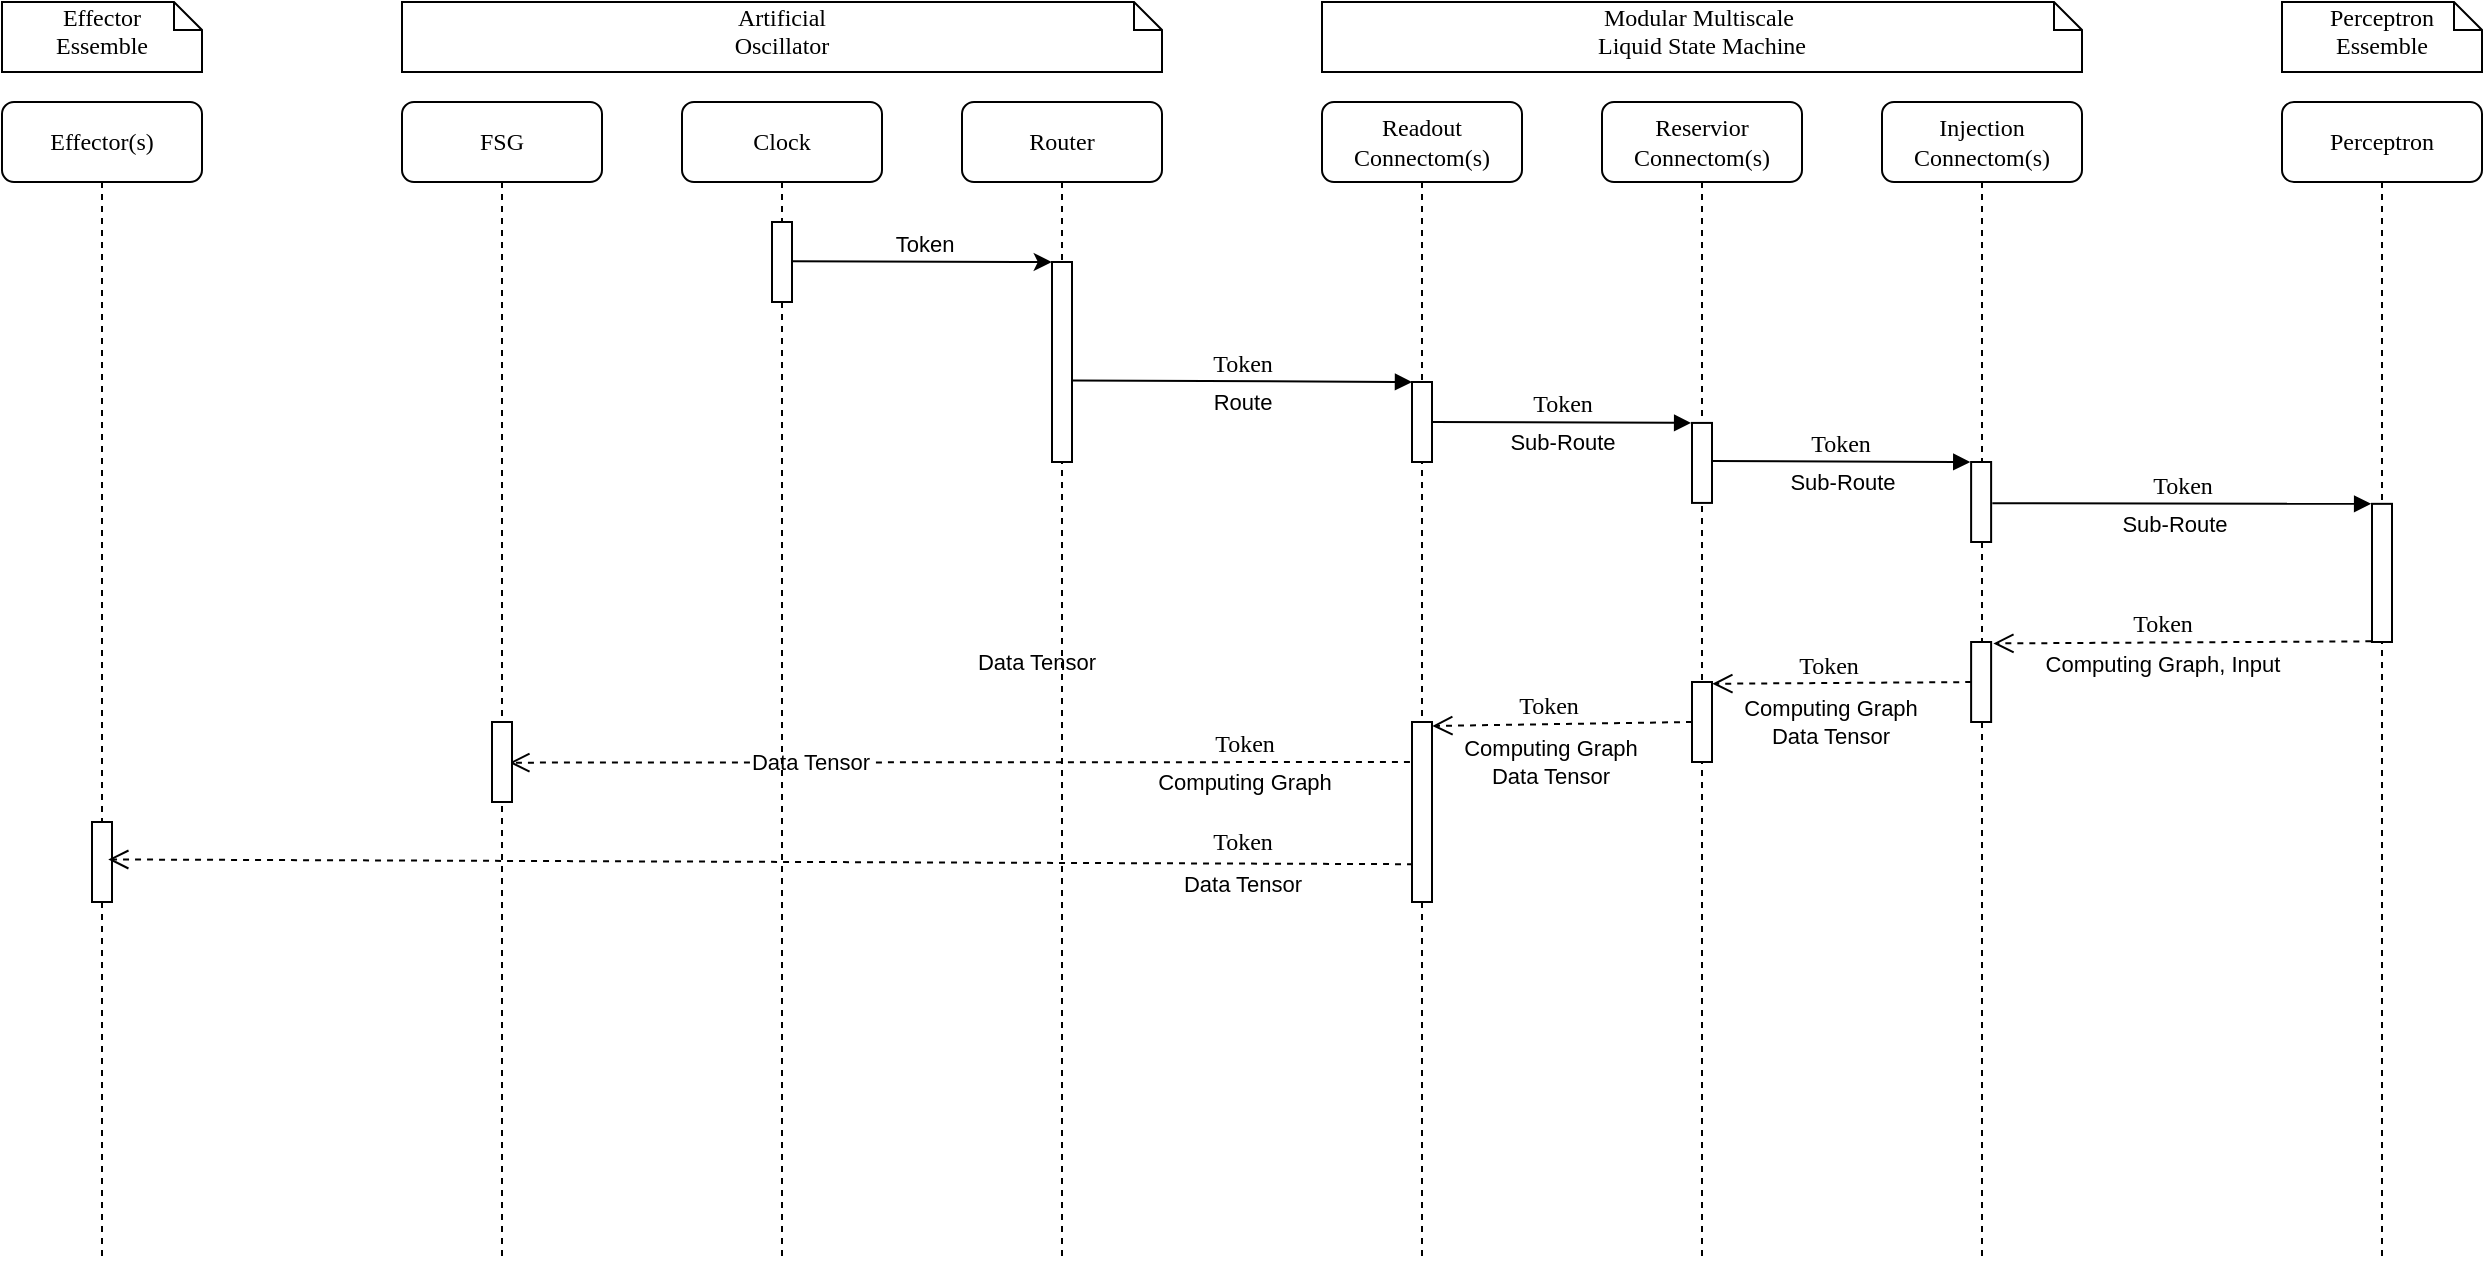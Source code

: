 <mxfile version="25.0.1">
  <diagram name="Page-1" id="13e1069c-82ec-6db2-03f1-153e76fe0fe0">
    <mxGraphModel dx="2281" dy="633" grid="1" gridSize="10" guides="1" tooltips="1" connect="1" arrows="1" fold="1" page="1" pageScale="1" pageWidth="1100" pageHeight="850" background="none" math="0" shadow="0">
      <root>
        <mxCell id="0" />
        <mxCell id="1" parent="0" />
        <mxCell id="7baba1c4bc27f4b0-8" value="Effector(s)" style="shape=umlLifeline;perimeter=lifelinePerimeter;whiteSpace=wrap;html=1;container=1;collapsible=0;recursiveResize=0;outlineConnect=0;rounded=1;shadow=0;comic=0;labelBackgroundColor=none;strokeWidth=1;fontFamily=Verdana;fontSize=12;align=center;" parent="1" vertex="1">
          <mxGeometry x="-40" y="80" width="100" height="580" as="geometry" />
        </mxCell>
        <mxCell id="7baba1c4bc27f4b0-5" value="Reservior Connectom(s)" style="shape=umlLifeline;perimeter=lifelinePerimeter;whiteSpace=wrap;html=1;container=1;collapsible=0;recursiveResize=0;outlineConnect=0;rounded=1;shadow=0;comic=0;labelBackgroundColor=none;strokeWidth=1;fontFamily=Verdana;fontSize=12;align=center;" parent="1" vertex="1">
          <mxGeometry x="760" y="80" width="100" height="580" as="geometry" />
        </mxCell>
        <mxCell id="7baba1c4bc27f4b0-19" value="" style="html=1;points=[];perimeter=orthogonalPerimeter;rounded=0;shadow=0;comic=0;labelBackgroundColor=none;strokeWidth=1;fontFamily=Verdana;fontSize=12;align=center;" parent="7baba1c4bc27f4b0-5" vertex="1">
          <mxGeometry x="45" y="160.46" width="10" height="40" as="geometry" />
        </mxCell>
        <mxCell id="j16Ln0b1P9S7bvE0FEQn-11" value="Token" style="html=1;verticalAlign=bottom;endArrow=block;labelBackgroundColor=none;fontFamily=Verdana;fontSize=12;elbow=vertical;entryX=-0.043;entryY=0.23;entryDx=0;entryDy=0;entryPerimeter=0;exitX=1.044;exitY=0.053;exitDx=0;exitDy=0;exitPerimeter=0;" parent="7baba1c4bc27f4b0-5" edge="1">
          <mxGeometry relative="1" as="geometry">
            <mxPoint x="-84.56" y="160.0" as="sourcePoint" />
            <mxPoint x="44.57" y="160.46" as="targetPoint" />
          </mxGeometry>
        </mxCell>
        <mxCell id="j16Ln0b1P9S7bvE0FEQn-12" value="Sub-Route" style="edgeLabel;html=1;align=center;verticalAlign=middle;resizable=0;points=[];" parent="j16Ln0b1P9S7bvE0FEQn-11" vertex="1" connectable="0">
          <mxGeometry x="-0.122" relative="1" as="geometry">
            <mxPoint x="8" y="10" as="offset" />
          </mxGeometry>
        </mxCell>
        <mxCell id="7baba1c4bc27f4b0-4" value="Readout Connectom(s)" style="shape=umlLifeline;perimeter=lifelinePerimeter;whiteSpace=wrap;html=1;container=1;collapsible=0;recursiveResize=0;outlineConnect=0;rounded=1;shadow=0;comic=0;labelBackgroundColor=none;strokeWidth=1;fontFamily=Verdana;fontSize=12;align=center;" parent="7baba1c4bc27f4b0-5" vertex="1">
          <mxGeometry x="-140" width="100" height="580" as="geometry" />
        </mxCell>
        <mxCell id="j16Ln0b1P9S7bvE0FEQn-35" value="Token" style="html=1;verticalAlign=bottom;endArrow=open;dashed=1;endSize=8;labelBackgroundColor=none;fontFamily=Verdana;fontSize=12;exitX=-0.103;exitY=0.985;exitDx=0;exitDy=0;exitPerimeter=0;entryX=0.867;entryY=0.508;entryDx=0;entryDy=0;entryPerimeter=0;" parent="7baba1c4bc27f4b0-4" target="PnK5xe3oLc7WuXJ-SS2v-2" edge="1">
          <mxGeometry x="-0.634" relative="1" as="geometry">
            <mxPoint x="-490" y="330" as="targetPoint" />
            <mxPoint x="43.97" y="330.0" as="sourcePoint" />
            <mxPoint as="offset" />
          </mxGeometry>
        </mxCell>
        <mxCell id="j16Ln0b1P9S7bvE0FEQn-36" value="Data Tensor" style="edgeLabel;html=1;align=center;verticalAlign=middle;resizable=0;points=[];" parent="j16Ln0b1P9S7bvE0FEQn-35" vertex="1" connectable="0">
          <mxGeometry x="0.138" y="2" relative="1" as="geometry">
            <mxPoint x="69" y="-52" as="offset" />
          </mxGeometry>
        </mxCell>
        <mxCell id="PnK5xe3oLc7WuXJ-SS2v-6" value="Computing Graph" style="edgeLabel;html=1;align=center;verticalAlign=middle;resizable=0;points=[];" vertex="1" connectable="0" parent="j16Ln0b1P9S7bvE0FEQn-35">
          <mxGeometry x="-0.603" relative="1" as="geometry">
            <mxPoint x="6" y="10" as="offset" />
          </mxGeometry>
        </mxCell>
        <mxCell id="j16Ln0b1P9S7bvE0FEQn-29" value="" style="html=1;points=[];perimeter=orthogonalPerimeter;rounded=0;shadow=0;comic=0;labelBackgroundColor=none;strokeWidth=1;fontFamily=Verdana;fontSize=12;align=center;" parent="7baba1c4bc27f4b0-4" vertex="1">
          <mxGeometry x="45" y="310" width="10" height="90" as="geometry" />
        </mxCell>
        <mxCell id="j16Ln0b1P9S7bvE0FEQn-30" value="Token" style="html=1;verticalAlign=bottom;endArrow=open;dashed=1;endSize=8;labelBackgroundColor=none;fontFamily=Verdana;fontSize=12;exitX=0.005;exitY=1.001;exitDx=0;exitDy=0;exitPerimeter=0;entryX=1.017;entryY=0.022;entryDx=0;entryDy=0;entryPerimeter=0;" parent="7baba1c4bc27f4b0-4" target="j16Ln0b1P9S7bvE0FEQn-29" edge="1">
          <mxGeometry x="0.108" relative="1" as="geometry">
            <mxPoint x="60" y="310" as="targetPoint" />
            <mxPoint x="185" y="310" as="sourcePoint" />
            <mxPoint as="offset" />
          </mxGeometry>
        </mxCell>
        <mxCell id="j16Ln0b1P9S7bvE0FEQn-31" value="Computing Graph&lt;div&gt;Data Tensor&lt;/div&gt;" style="edgeLabel;html=1;align=center;verticalAlign=middle;resizable=0;points=[];" parent="j16Ln0b1P9S7bvE0FEQn-30" vertex="1" connectable="0">
          <mxGeometry x="0.138" y="2" relative="1" as="geometry">
            <mxPoint x="3" y="17" as="offset" />
          </mxGeometry>
        </mxCell>
        <mxCell id="j16Ln0b1P9S7bvE0FEQn-23" value="" style="html=1;points=[];perimeter=orthogonalPerimeter;rounded=0;shadow=0;comic=0;labelBackgroundColor=none;strokeWidth=1;fontFamily=Verdana;fontSize=12;align=center;" parent="7baba1c4bc27f4b0-4" vertex="1">
          <mxGeometry x="185" y="290" width="10" height="40" as="geometry" />
        </mxCell>
        <mxCell id="j16Ln0b1P9S7bvE0FEQn-24" value="Token" style="html=1;verticalAlign=bottom;endArrow=open;dashed=1;endSize=8;labelBackgroundColor=none;fontFamily=Verdana;fontSize=12;exitX=0.005;exitY=1.001;exitDx=0;exitDy=0;exitPerimeter=0;entryX=1.017;entryY=0.022;entryDx=0;entryDy=0;entryPerimeter=0;" parent="7baba1c4bc27f4b0-4" target="j16Ln0b1P9S7bvE0FEQn-23" edge="1">
          <mxGeometry x="0.108" relative="1" as="geometry">
            <mxPoint x="200" y="290" as="targetPoint" />
            <mxPoint x="324.61" y="290.04" as="sourcePoint" />
            <mxPoint as="offset" />
          </mxGeometry>
        </mxCell>
        <mxCell id="j16Ln0b1P9S7bvE0FEQn-25" value="Computing Graph&lt;div&gt;Data Tensor&lt;/div&gt;" style="edgeLabel;html=1;align=center;verticalAlign=middle;resizable=0;points=[];" parent="j16Ln0b1P9S7bvE0FEQn-24" vertex="1" connectable="0">
          <mxGeometry x="0.138" y="2" relative="1" as="geometry">
            <mxPoint x="3" y="17" as="offset" />
          </mxGeometry>
        </mxCell>
        <mxCell id="7baba1c4bc27f4b0-9" value="" style="html=1;points=[];perimeter=orthogonalPerimeter;rounded=0;shadow=0;comic=0;labelBackgroundColor=none;strokeWidth=1;fontFamily=Verdana;fontSize=12;align=center;" parent="7baba1c4bc27f4b0-4" vertex="1">
          <mxGeometry x="-615" y="360" width="10" height="40" as="geometry" />
        </mxCell>
        <mxCell id="PnK5xe3oLc7WuXJ-SS2v-7" value="Token" style="html=1;verticalAlign=bottom;endArrow=open;dashed=1;endSize=8;labelBackgroundColor=none;fontFamily=Verdana;fontSize=12;exitX=0.052;exitY=0.79;exitDx=0;exitDy=0;exitPerimeter=0;entryX=0.814;entryY=0.468;entryDx=0;entryDy=0;entryPerimeter=0;" edge="1" parent="7baba1c4bc27f4b0-4" source="j16Ln0b1P9S7bvE0FEQn-29" target="7baba1c4bc27f4b0-9">
          <mxGeometry x="-0.738" y="-2" relative="1" as="geometry">
            <mxPoint x="-600" y="380" as="targetPoint" />
            <mxPoint x="-150.03" y="380.0" as="sourcePoint" />
            <mxPoint as="offset" />
          </mxGeometry>
        </mxCell>
        <mxCell id="PnK5xe3oLc7WuXJ-SS2v-8" value="Data Tensor" style="edgeLabel;html=1;align=center;verticalAlign=middle;resizable=0;points=[];" vertex="1" connectable="0" parent="PnK5xe3oLc7WuXJ-SS2v-7">
          <mxGeometry x="0.138" y="2" relative="1" as="geometry">
            <mxPoint x="69" y="-52" as="offset" />
          </mxGeometry>
        </mxCell>
        <mxCell id="PnK5xe3oLc7WuXJ-SS2v-9" value="Data Tensor" style="edgeLabel;html=1;align=center;verticalAlign=middle;resizable=0;points=[];" vertex="1" connectable="0" parent="PnK5xe3oLc7WuXJ-SS2v-7">
          <mxGeometry x="-0.603" relative="1" as="geometry">
            <mxPoint x="44" y="10" as="offset" />
          </mxGeometry>
        </mxCell>
        <mxCell id="7baba1c4bc27f4b0-2" value="Clock" style="shape=umlLifeline;perimeter=lifelinePerimeter;whiteSpace=wrap;html=1;container=1;collapsible=0;recursiveResize=0;outlineConnect=0;rounded=1;shadow=0;comic=0;labelBackgroundColor=none;strokeWidth=1;fontFamily=Verdana;fontSize=12;align=center;" parent="1" vertex="1">
          <mxGeometry x="300" y="80" width="100" height="580" as="geometry" />
        </mxCell>
        <mxCell id="7baba1c4bc27f4b0-10" value="" style="html=1;points=[];perimeter=orthogonalPerimeter;rounded=0;shadow=0;comic=0;labelBackgroundColor=none;strokeWidth=1;fontFamily=Verdana;fontSize=12;align=center;" parent="7baba1c4bc27f4b0-2" vertex="1">
          <mxGeometry x="45" y="60" width="10" height="40" as="geometry" />
        </mxCell>
        <mxCell id="7baba1c4bc27f4b0-3" value="Router" style="shape=umlLifeline;perimeter=lifelinePerimeter;whiteSpace=wrap;html=1;container=1;collapsible=0;recursiveResize=0;outlineConnect=0;rounded=1;shadow=0;comic=0;labelBackgroundColor=none;strokeWidth=1;fontFamily=Verdana;fontSize=12;align=center;" parent="1" vertex="1">
          <mxGeometry x="440" y="80" width="100" height="580" as="geometry" />
        </mxCell>
        <mxCell id="7baba1c4bc27f4b0-13" value="" style="html=1;points=[];perimeter=orthogonalPerimeter;rounded=0;shadow=0;comic=0;labelBackgroundColor=none;strokeWidth=1;fontFamily=Verdana;fontSize=12;align=center;" parent="7baba1c4bc27f4b0-3" vertex="1">
          <mxGeometry x="45" y="80" width="10" height="100" as="geometry" />
        </mxCell>
        <mxCell id="j16Ln0b1P9S7bvE0FEQn-4" style="rounded=0;orthogonalLoop=1;jettySize=auto;html=1;entryX=-0.023;entryY=0.045;entryDx=0;entryDy=0;entryPerimeter=0;exitX=1.046;exitY=0.491;exitDx=0;exitDy=0;exitPerimeter=0;labelPosition=center;verticalLabelPosition=top;align=center;verticalAlign=bottom;" parent="7baba1c4bc27f4b0-3" source="7baba1c4bc27f4b0-10" edge="1">
          <mxGeometry relative="1" as="geometry">
            <mxPoint x="-85" y="69.88" as="sourcePoint" />
            <mxPoint x="44.88" y="80" as="targetPoint" />
          </mxGeometry>
        </mxCell>
        <mxCell id="j16Ln0b1P9S7bvE0FEQn-9" value="Token" style="edgeLabel;html=1;align=center;verticalAlign=middle;resizable=0;points=[];" parent="j16Ln0b1P9S7bvE0FEQn-4" vertex="1" connectable="0">
          <mxGeometry x="-0.244" relative="1" as="geometry">
            <mxPoint x="16" y="-9" as="offset" />
          </mxGeometry>
        </mxCell>
        <mxCell id="7baba1c4bc27f4b0-6" value="Injection&lt;div&gt;Connectom(s)&lt;/div&gt;" style="shape=umlLifeline;perimeter=lifelinePerimeter;whiteSpace=wrap;html=1;container=1;collapsible=0;recursiveResize=0;outlineConnect=0;rounded=1;shadow=0;comic=0;labelBackgroundColor=none;strokeWidth=1;fontFamily=Verdana;fontSize=12;align=center;" parent="1" vertex="1">
          <mxGeometry x="900" y="80" width="100" height="580" as="geometry" />
        </mxCell>
        <mxCell id="j16Ln0b1P9S7bvE0FEQn-13" value="" style="html=1;points=[];perimeter=orthogonalPerimeter;rounded=0;shadow=0;comic=0;labelBackgroundColor=none;strokeWidth=1;fontFamily=Verdana;fontSize=12;align=center;" parent="7baba1c4bc27f4b0-6" vertex="1">
          <mxGeometry x="44.56" y="180" width="10" height="40" as="geometry" />
        </mxCell>
        <mxCell id="j16Ln0b1P9S7bvE0FEQn-14" value="Token" style="html=1;verticalAlign=bottom;endArrow=block;labelBackgroundColor=none;fontFamily=Verdana;fontSize=12;elbow=vertical;entryX=-0.043;entryY=0.23;entryDx=0;entryDy=0;entryPerimeter=0;exitX=1.044;exitY=0.053;exitDx=0;exitDy=0;exitPerimeter=0;" parent="7baba1c4bc27f4b0-6" edge="1">
          <mxGeometry relative="1" as="geometry">
            <mxPoint x="-85" y="179.54" as="sourcePoint" />
            <mxPoint x="44.13" y="180.0" as="targetPoint" />
          </mxGeometry>
        </mxCell>
        <mxCell id="j16Ln0b1P9S7bvE0FEQn-15" value="Sub-Route" style="edgeLabel;html=1;align=center;verticalAlign=middle;resizable=0;points=[];" parent="j16Ln0b1P9S7bvE0FEQn-14" vertex="1" connectable="0">
          <mxGeometry x="-0.122" relative="1" as="geometry">
            <mxPoint x="8" y="10" as="offset" />
          </mxGeometry>
        </mxCell>
        <mxCell id="j16Ln0b1P9S7bvE0FEQn-21" value="" style="html=1;points=[];perimeter=orthogonalPerimeter;rounded=0;shadow=0;comic=0;labelBackgroundColor=none;strokeWidth=1;fontFamily=Verdana;fontSize=12;align=center;" parent="7baba1c4bc27f4b0-6" vertex="1">
          <mxGeometry x="44.56" y="270" width="10" height="40" as="geometry" />
        </mxCell>
        <mxCell id="7baba1c4bc27f4b0-7" value="Perceptron" style="shape=umlLifeline;perimeter=lifelinePerimeter;whiteSpace=wrap;html=1;container=1;collapsible=0;recursiveResize=0;outlineConnect=0;rounded=1;shadow=0;comic=0;labelBackgroundColor=none;strokeWidth=1;fontFamily=Verdana;fontSize=12;align=center;" parent="1" vertex="1">
          <mxGeometry x="1100" y="80" width="100" height="580" as="geometry" />
        </mxCell>
        <mxCell id="j16Ln0b1P9S7bvE0FEQn-16" value="" style="html=1;points=[];perimeter=orthogonalPerimeter;rounded=0;shadow=0;comic=0;labelBackgroundColor=none;strokeWidth=1;fontFamily=Verdana;fontSize=12;align=center;" parent="7baba1c4bc27f4b0-7" vertex="1">
          <mxGeometry x="45" y="200.92" width="10" height="69.08" as="geometry" />
        </mxCell>
        <mxCell id="j16Ln0b1P9S7bvE0FEQn-17" value="Token" style="html=1;verticalAlign=bottom;endArrow=block;labelBackgroundColor=none;fontFamily=Verdana;fontSize=12;elbow=vertical;entryX=-0.043;entryY=0.23;entryDx=0;entryDy=0;entryPerimeter=0;exitX=1.061;exitY=0.515;exitDx=0;exitDy=0;exitPerimeter=0;" parent="7baba1c4bc27f4b0-7" source="j16Ln0b1P9S7bvE0FEQn-13" edge="1">
          <mxGeometry relative="1" as="geometry">
            <mxPoint x="-84.56" y="200.46" as="sourcePoint" />
            <mxPoint x="44.57" y="200.92" as="targetPoint" />
          </mxGeometry>
        </mxCell>
        <mxCell id="j16Ln0b1P9S7bvE0FEQn-18" value="Sub-Route" style="edgeLabel;html=1;align=center;verticalAlign=middle;resizable=0;points=[];" parent="j16Ln0b1P9S7bvE0FEQn-17" vertex="1" connectable="0">
          <mxGeometry x="-0.122" relative="1" as="geometry">
            <mxPoint x="8" y="10" as="offset" />
          </mxGeometry>
        </mxCell>
        <mxCell id="7baba1c4bc27f4b0-16" value="" style="html=1;points=[];perimeter=orthogonalPerimeter;rounded=0;shadow=0;comic=0;labelBackgroundColor=none;strokeWidth=1;fontFamily=Verdana;fontSize=12;align=center;" parent="1" vertex="1">
          <mxGeometry x="665" y="220" width="10" height="40" as="geometry" />
        </mxCell>
        <mxCell id="7baba1c4bc27f4b0-17" value="Token" style="html=1;verticalAlign=bottom;endArrow=block;labelBackgroundColor=none;fontFamily=Verdana;fontSize=12;elbow=vertical;exitX=1.017;exitY=0.592;exitDx=0;exitDy=0;exitPerimeter=0;" parent="1" edge="1" source="7baba1c4bc27f4b0-13">
          <mxGeometry relative="1" as="geometry">
            <mxPoint x="500" y="220" as="sourcePoint" />
            <mxPoint x="665" y="220.0" as="targetPoint" />
          </mxGeometry>
        </mxCell>
        <mxCell id="PnK5xe3oLc7WuXJ-SS2v-4" value="Route" style="edgeLabel;html=1;align=center;verticalAlign=middle;resizable=0;points=[];" vertex="1" connectable="0" parent="7baba1c4bc27f4b0-17">
          <mxGeometry x="-0.091" relative="1" as="geometry">
            <mxPoint x="8" y="10" as="offset" />
          </mxGeometry>
        </mxCell>
        <mxCell id="7baba1c4bc27f4b0-40" value="Effector&lt;div&gt;Essemble&lt;/div&gt;" style="shape=note;whiteSpace=wrap;html=1;size=14;verticalAlign=top;align=center;spacingTop=-6;rounded=0;shadow=0;comic=0;labelBackgroundColor=none;strokeWidth=1;fontFamily=Verdana;fontSize=12" parent="1" vertex="1">
          <mxGeometry x="-40" y="30" width="100" height="35" as="geometry" />
        </mxCell>
        <mxCell id="7baba1c4bc27f4b0-42" value="Artificial&lt;div&gt;Oscillator&lt;/div&gt;" style="shape=note;whiteSpace=wrap;html=1;size=14;verticalAlign=top;align=center;spacingTop=-6;rounded=0;shadow=0;comic=0;labelBackgroundColor=none;strokeWidth=1;fontFamily=Verdana;fontSize=12" parent="1" vertex="1">
          <mxGeometry x="160" y="30" width="380" height="35" as="geometry" />
        </mxCell>
        <mxCell id="7baba1c4bc27f4b0-43" value="&lt;div&gt;Modular Multiscale&amp;nbsp;&lt;/div&gt;&lt;div&gt;Liquid State Machine&lt;/div&gt;&lt;div&gt;&lt;br&gt;&lt;/div&gt;" style="shape=note;whiteSpace=wrap;html=1;size=14;verticalAlign=top;align=center;spacingTop=-6;rounded=0;shadow=0;comic=0;labelBackgroundColor=none;strokeWidth=1;fontFamily=Verdana;fontSize=12" parent="1" vertex="1">
          <mxGeometry x="620" y="30" width="380" height="35" as="geometry" />
        </mxCell>
        <mxCell id="7baba1c4bc27f4b0-46" value="Perceptron&lt;div&gt;Essemble&lt;/div&gt;" style="shape=note;whiteSpace=wrap;html=1;size=14;verticalAlign=top;align=center;spacingTop=-6;rounded=0;shadow=0;comic=0;labelBackgroundColor=none;strokeWidth=1;fontFamily=Verdana;fontSize=12" parent="1" vertex="1">
          <mxGeometry x="1100" y="30" width="100" height="35" as="geometry" />
        </mxCell>
        <mxCell id="j16Ln0b1P9S7bvE0FEQn-20" value="Token" style="html=1;verticalAlign=bottom;endArrow=open;dashed=1;endSize=8;labelBackgroundColor=none;fontFamily=Verdana;fontSize=12;entryX=1.114;entryY=0.018;entryDx=0;entryDy=0;entryPerimeter=0;exitX=-0.033;exitY=0.995;exitDx=0;exitDy=0;exitPerimeter=0;" parent="1" source="j16Ln0b1P9S7bvE0FEQn-16" target="j16Ln0b1P9S7bvE0FEQn-21" edge="1">
          <mxGeometry x="0.108" relative="1" as="geometry">
            <mxPoint x="655.5" y="320.92" as="targetPoint" />
            <mxPoint x="1155" y="320.92" as="sourcePoint" />
            <mxPoint as="offset" />
          </mxGeometry>
        </mxCell>
        <mxCell id="j16Ln0b1P9S7bvE0FEQn-22" value="Computing Graph, Input" style="edgeLabel;html=1;align=center;verticalAlign=middle;resizable=0;points=[];" parent="j16Ln0b1P9S7bvE0FEQn-20" vertex="1" connectable="0">
          <mxGeometry x="0.138" y="2" relative="1" as="geometry">
            <mxPoint x="3" y="8" as="offset" />
          </mxGeometry>
        </mxCell>
        <mxCell id="PnK5xe3oLc7WuXJ-SS2v-1" value="FSG" style="shape=umlLifeline;perimeter=lifelinePerimeter;whiteSpace=wrap;html=1;container=1;collapsible=0;recursiveResize=0;outlineConnect=0;rounded=1;shadow=0;comic=0;labelBackgroundColor=none;strokeWidth=1;fontFamily=Verdana;fontSize=12;align=center;" vertex="1" parent="1">
          <mxGeometry x="160" y="80" width="100" height="580" as="geometry" />
        </mxCell>
        <mxCell id="PnK5xe3oLc7WuXJ-SS2v-2" value="" style="html=1;points=[];perimeter=orthogonalPerimeter;rounded=0;shadow=0;comic=0;labelBackgroundColor=none;strokeWidth=1;fontFamily=Verdana;fontSize=12;align=center;" vertex="1" parent="PnK5xe3oLc7WuXJ-SS2v-1">
          <mxGeometry x="45" y="310" width="10" height="40" as="geometry" />
        </mxCell>
      </root>
    </mxGraphModel>
  </diagram>
</mxfile>
